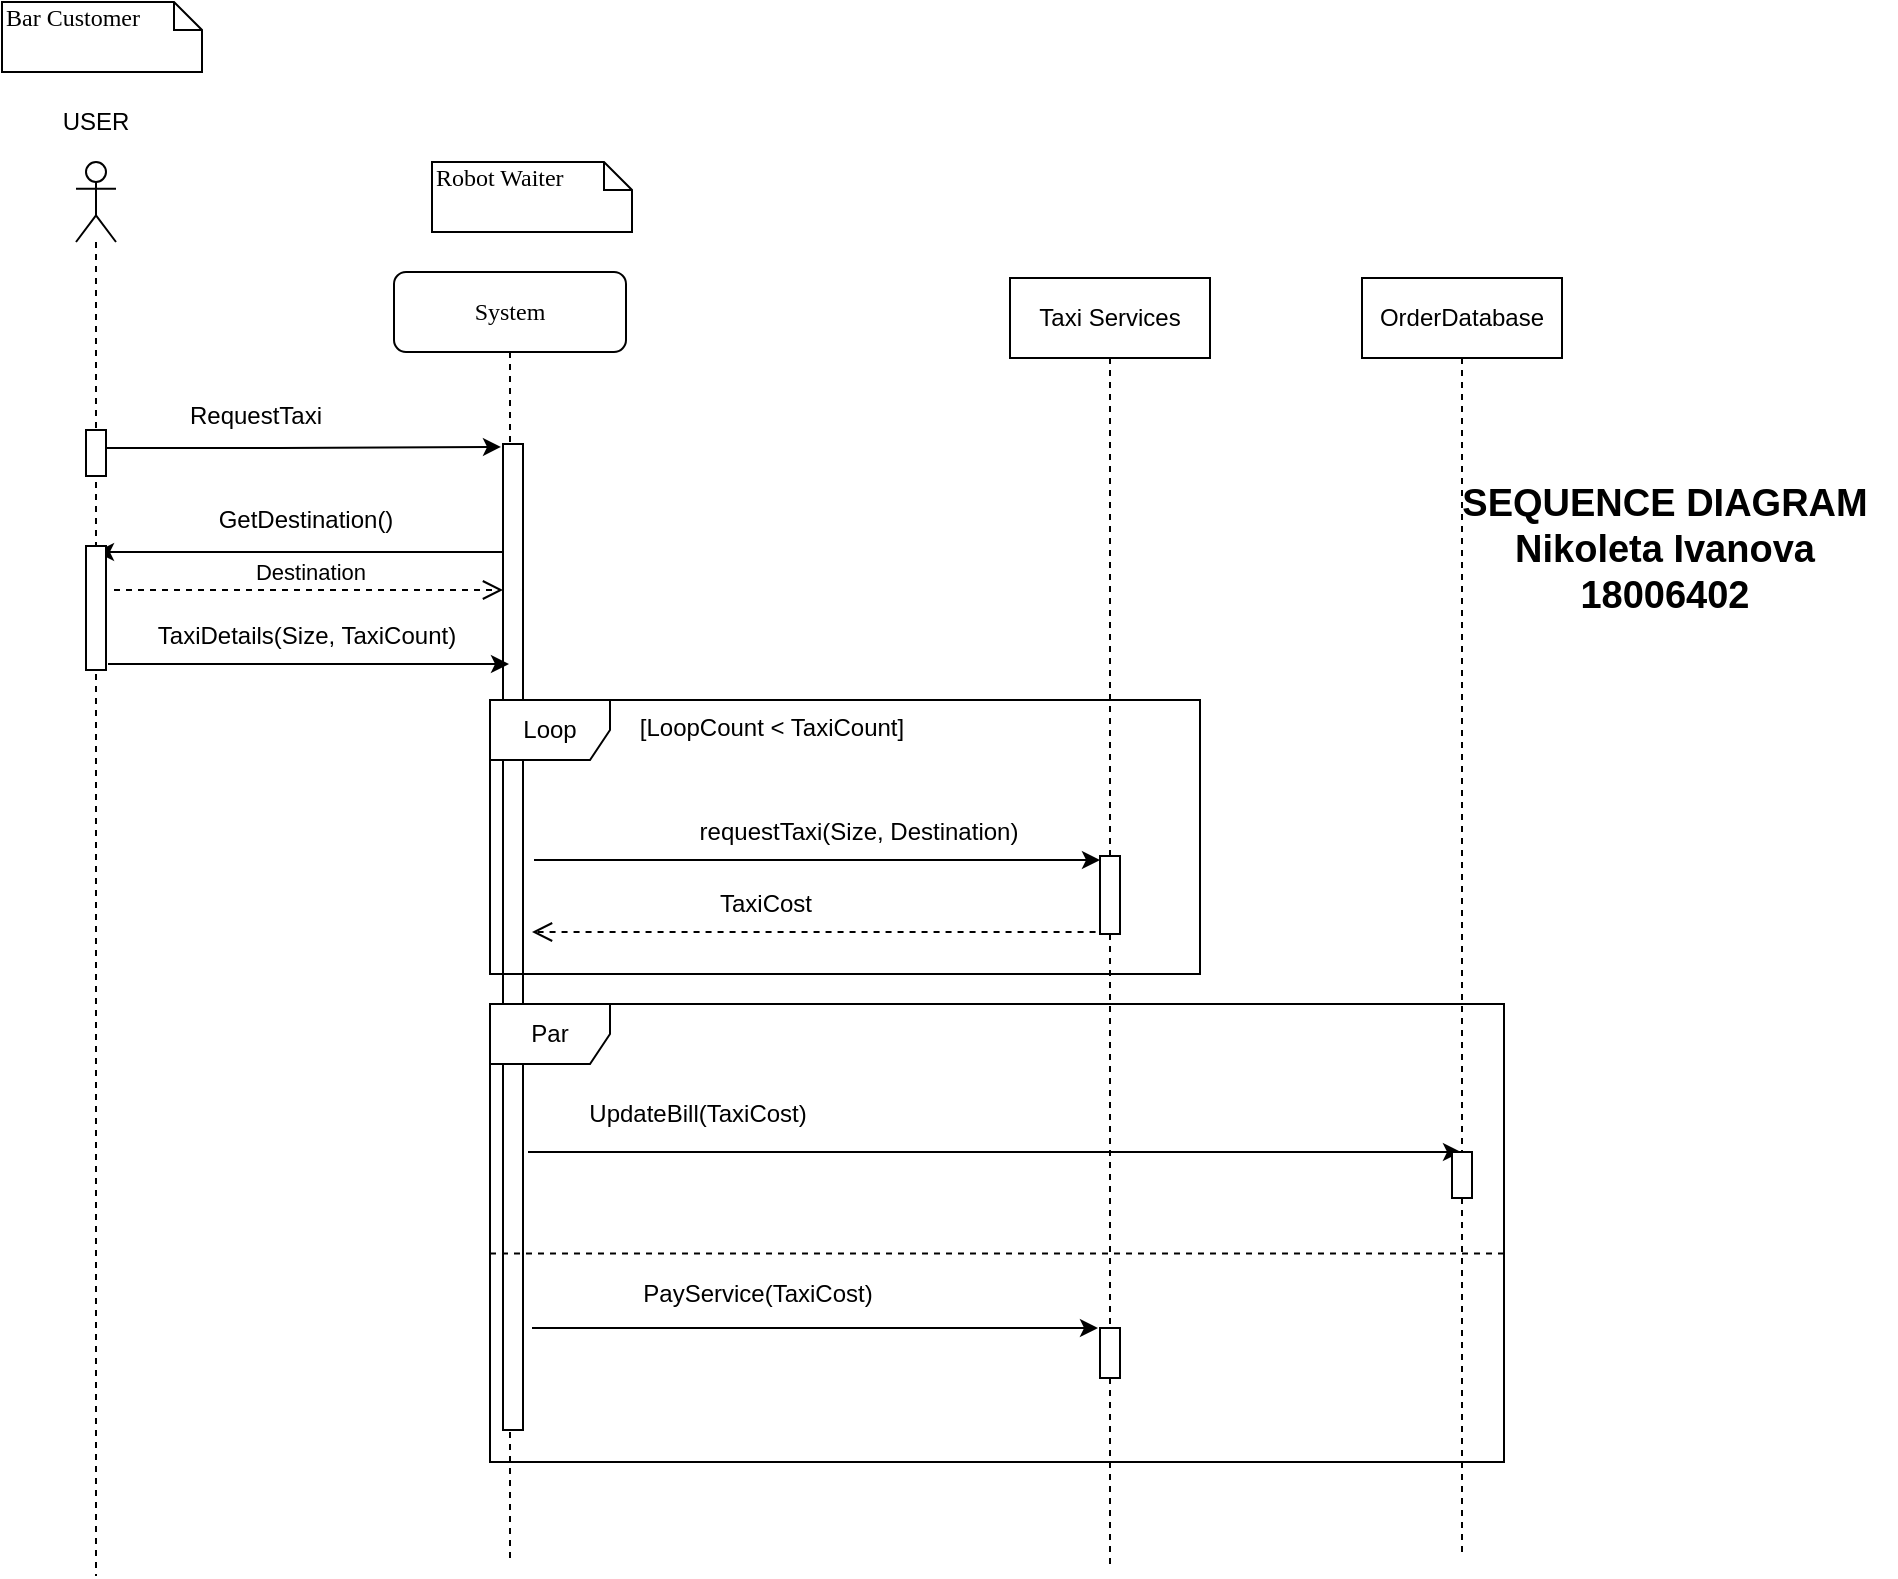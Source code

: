 <mxfile type="device" version="12.9.6"><diagram id="13e1069c-82ec-6db2-03f1-153e76fe0fe0" name="Page-1"><mxGraphModel grid="0" dx="2062" dy="1964" gridSize="10" guides="1" tooltips="1" connect="1" arrows="1" fold="1" page="1" pageScale="1" pageWidth="1100" pageHeight="850" background="#ffffff" math="0" shadow="0"><root><mxCell id="0"/><mxCell id="1" parent="0"/><mxCell id="7baba1c4bc27f4b0-2" value="System" parent="1" style="shape=umlLifeline;perimeter=lifelinePerimeter;whiteSpace=wrap;html=1;container=1;collapsible=0;recursiveResize=0;outlineConnect=0;rounded=1;shadow=0;comic=0;labelBackgroundColor=none;strokeWidth=1;fontFamily=Verdana;fontSize=12;align=center;" vertex="1"><mxGeometry as="geometry" x="209" y="35" width="116" height="645"/></mxCell><mxCell id="nE-QKYUQGYCCkdlQK8EE-4" value="" parent="7baba1c4bc27f4b0-2" style="html=1;points=[];perimeter=orthogonalPerimeter;" vertex="1"><mxGeometry as="geometry" x="54.5" y="86" width="10" height="493"/></mxCell><mxCell id="VyhQAKEOXF97-_DY3Fcb-73" value="Loop" parent="7baba1c4bc27f4b0-2" style="shape=umlFrame;whiteSpace=wrap;html=1;" vertex="1"><mxGeometry as="geometry" x="48" y="214" width="355" height="137"/></mxCell><mxCell id="VyhQAKEOXF97-_DY3Fcb-74" value="[LoopCount &amp;lt; TaxiCount]" parent="7baba1c4bc27f4b0-2" style="text;html=1;strokeColor=none;fillColor=none;align=center;verticalAlign=middle;whiteSpace=wrap;rounded=0;" vertex="1"><mxGeometry as="geometry" x="117" y="218" width="144" height="20"/></mxCell><mxCell id="VyhQAKEOXF97-_DY3Fcb-88" value="Par" parent="7baba1c4bc27f4b0-2" style="shape=umlFrame;whiteSpace=wrap;html=1;" vertex="1"><mxGeometry as="geometry" x="48" y="366" width="507" height="229"/></mxCell><mxCell id="5fGmzlDCIuvcuYwGi0aj-1" value="" parent="7baba1c4bc27f4b0-2" style="endArrow=classic;html=1;" edge="1" target="VyhQAKEOXF97-_DY3Fcb-5"><mxGeometry as="geometry" width="50" height="50" relative="1"><mxPoint as="sourcePoint" x="54.5" y="140"/><mxPoint as="targetPoint" x="104.5" y="90"/></mxGeometry></mxCell><mxCell id="5fGmzlDCIuvcuYwGi0aj-3" value="" parent="7baba1c4bc27f4b0-2" style="endArrow=classic;html=1;" edge="1" target="VyhQAKEOXF97-_DY3Fcb-87"><mxGeometry as="geometry" width="50" height="50" relative="1"><mxPoint as="sourcePoint" x="67" y="440"/><mxPoint as="targetPoint" x="117" y="390"/></mxGeometry></mxCell><mxCell id="5fGmzlDCIuvcuYwGi0aj-5" source="VyhQAKEOXF97-_DY3Fcb-88" value="" parent="7baba1c4bc27f4b0-2" style="endArrow=none;dashed=1;html=1;entryX=1.004;entryY=0.545;entryDx=0;entryDy=0;entryPerimeter=0;exitX=0;exitY=0.545;exitDx=0;exitDy=0;exitPerimeter=0;" edge="1" target="VyhQAKEOXF97-_DY3Fcb-88"><mxGeometry as="geometry" width="50" height="50" relative="1"><mxPoint as="sourcePoint" x="154" y="499"/><mxPoint as="targetPoint" x="204" y="449"/></mxGeometry></mxCell><mxCell id="5fGmzlDCIuvcuYwGi0aj-8" value="UpdateBill(TaxiCost)" parent="7baba1c4bc27f4b0-2" style="text;html=1;strokeColor=none;fillColor=none;align=center;verticalAlign=middle;whiteSpace=wrap;rounded=0;" vertex="1"><mxGeometry as="geometry" x="132" y="411" width="40" height="20"/></mxCell><mxCell id="5fGmzlDCIuvcuYwGi0aj-10" value="TaxiCost" parent="7baba1c4bc27f4b0-2" style="text;html=1;strokeColor=none;fillColor=none;align=center;verticalAlign=middle;whiteSpace=wrap;rounded=0;" vertex="1"><mxGeometry as="geometry" x="166" y="306" width="40" height="20"/></mxCell><mxCell id="5fGmzlDCIuvcuYwGi0aj-12" value="" parent="7baba1c4bc27f4b0-2" style="html=1;verticalAlign=bottom;endArrow=open;dashed=1;endSize=8;entryX=0.032;entryY=0.86;entryDx=0;entryDy=0;entryPerimeter=0;" edge="1"><mxGeometry as="geometry" relative="1"><mxPoint as="sourcePoint" x="350.78" y="330.06"/><mxPoint as="targetPoint" x="69.004" y="330.0"/></mxGeometry></mxCell><mxCell id="5fGmzlDCIuvcuYwGi0aj-13" value="PayService(TaxiCost)" parent="7baba1c4bc27f4b0-2" style="text;html=1;strokeColor=none;fillColor=none;align=center;verticalAlign=middle;whiteSpace=wrap;rounded=0;" vertex="1"><mxGeometry as="geometry" x="162" y="501" width="40" height="20"/></mxCell><mxCell id="7baba1c4bc27f4b0-41" value="Robot Waiter" parent="1" style="shape=note;whiteSpace=wrap;html=1;size=14;verticalAlign=top;align=left;spacingTop=-6;rounded=0;shadow=0;comic=0;labelBackgroundColor=none;strokeWidth=1;fontFamily=Verdana;fontSize=12" vertex="1"><mxGeometry as="geometry" x="228" y="-20" width="100" height="35"/></mxCell><mxCell id="VyhQAKEOXF97-_DY3Fcb-5" value="" parent="1" style="shape=umlLifeline;participant=umlActor;perimeter=lifelinePerimeter;whiteSpace=wrap;html=1;container=1;collapsible=0;recursiveResize=0;verticalAlign=top;spacingTop=36;labelBackgroundColor=#ffffff;outlineConnect=0;" vertex="1"><mxGeometry as="geometry" x="50" y="-20" width="20" height="707"/></mxCell><mxCell id="VyhQAKEOXF97-_DY3Fcb-26" value="" parent="VyhQAKEOXF97-_DY3Fcb-5" style="html=1;points=[];perimeter=orthogonalPerimeter;" vertex="1"><mxGeometry as="geometry" x="5" y="134" width="10" height="23"/></mxCell><mxCell id="VyhQAKEOXF97-_DY3Fcb-67" value="" parent="VyhQAKEOXF97-_DY3Fcb-5" style="html=1;points=[];perimeter=orthogonalPerimeter;" vertex="1"><mxGeometry as="geometry" x="5" y="192" width="10" height="62"/></mxCell><mxCell id="VyhQAKEOXF97-_DY3Fcb-6" value="USER" parent="1" style="text;html=1;strokeColor=none;fillColor=none;align=center;verticalAlign=middle;whiteSpace=wrap;rounded=0;" vertex="1"><mxGeometry as="geometry" x="40" y="-50" width="40" height="20"/></mxCell><mxCell id="VyhQAKEOXF97-_DY3Fcb-25" value="RequestTaxi" parent="1" style="text;html=1;strokeColor=none;fillColor=none;align=center;verticalAlign=middle;whiteSpace=wrap;rounded=0;" vertex="1"><mxGeometry as="geometry" x="120" y="97" width="40" height="20"/></mxCell><mxCell id="VyhQAKEOXF97-_DY3Fcb-27" source="VyhQAKEOXF97-_DY3Fcb-26" parent="1" style="edgeStyle=orthogonalEdgeStyle;rounded=0;orthogonalLoop=1;jettySize=auto;html=1;entryX=-0.1;entryY=0.003;entryDx=0;entryDy=0;entryPerimeter=0;" edge="1" target="nE-QKYUQGYCCkdlQK8EE-4"><mxGeometry as="geometry" relative="1"><Array as="points"><mxPoint x="152" y="123"/><mxPoint x="152" y="123"/></Array></mxGeometry></mxCell><mxCell id="VyhQAKEOXF97-_DY3Fcb-45" value="Taxi Services" parent="1" style="shape=umlLifeline;perimeter=lifelinePerimeter;whiteSpace=wrap;html=1;container=1;collapsible=0;recursiveResize=0;outlineConnect=0;" vertex="1"><mxGeometry as="geometry" x="517" y="38" width="100" height="646"/></mxCell><mxCell id="VyhQAKEOXF97-_DY3Fcb-50" value="" parent="VyhQAKEOXF97-_DY3Fcb-45" style="html=1;points=[];perimeter=orthogonalPerimeter;" vertex="1"><mxGeometry as="geometry" x="45" y="525" width="10" height="25"/></mxCell><mxCell id="VyhQAKEOXF97-_DY3Fcb-83" value="" parent="VyhQAKEOXF97-_DY3Fcb-45" style="html=1;points=[];perimeter=orthogonalPerimeter;" vertex="1"><mxGeometry as="geometry" x="45" y="289" width="10" height="39"/></mxCell><mxCell id="VyhQAKEOXF97-_DY3Fcb-68" value="GetDestination()" parent="1" style="text;html=1;strokeColor=none;fillColor=none;align=center;verticalAlign=middle;whiteSpace=wrap;rounded=0;" vertex="1"><mxGeometry as="geometry" x="145" y="149" width="40" height="20"/></mxCell><mxCell id="VyhQAKEOXF97-_DY3Fcb-71" value="" parent="1" style="endArrow=classic;html=1;" edge="1" target="7baba1c4bc27f4b0-2"><mxGeometry as="geometry" width="50" height="50" relative="1"><mxPoint as="sourcePoint" x="66" y="231"/><mxPoint as="targetPoint" x="116" y="181"/></mxGeometry></mxCell><mxCell id="VyhQAKEOXF97-_DY3Fcb-72" value="TaxiDetails(Size, TaxiCount)" parent="1" style="text;html=1;strokeColor=none;fillColor=none;align=center;verticalAlign=middle;whiteSpace=wrap;rounded=0;" vertex="1"><mxGeometry as="geometry" x="82.5" y="207" width="165" height="20"/></mxCell><mxCell id="VyhQAKEOXF97-_DY3Fcb-82" value="" parent="1" style="endArrow=classic;html=1;" edge="1" target="VyhQAKEOXF97-_DY3Fcb-83"><mxGeometry as="geometry" width="50" height="50" relative="1"><mxPoint as="sourcePoint" x="279" y="329"/><mxPoint as="targetPoint" x="445" y="328"/><Array as="points"><mxPoint x="429" y="329"/></Array></mxGeometry></mxCell><mxCell id="VyhQAKEOXF97-_DY3Fcb-78" value="requestTaxi(Size, Destination)" parent="1" style="text;html=1;strokeColor=none;fillColor=none;align=center;verticalAlign=middle;whiteSpace=wrap;rounded=0;" vertex="1"><mxGeometry as="geometry" x="356" y="305" width="171" height="20"/></mxCell><mxCell id="VyhQAKEOXF97-_DY3Fcb-87" value="OrderDatabase" parent="1" style="shape=umlLifeline;perimeter=lifelinePerimeter;whiteSpace=wrap;html=1;container=1;collapsible=0;recursiveResize=0;outlineConnect=0;" vertex="1"><mxGeometry as="geometry" x="693" y="38" width="100" height="638"/></mxCell><mxCell id="5fGmzlDCIuvcuYwGi0aj-4" value="" parent="VyhQAKEOXF97-_DY3Fcb-87" style="html=1;points=[];perimeter=orthogonalPerimeter;" vertex="1"><mxGeometry as="geometry" x="45" y="437" width="10" height="23"/></mxCell><mxCell id="5fGmzlDCIuvcuYwGi0aj-7" value="" parent="1" style="endArrow=classic;html=1;entryX=-0.1;entryY=0;entryDx=0;entryDy=0;entryPerimeter=0;" edge="1" target="VyhQAKEOXF97-_DY3Fcb-50"><mxGeometry as="geometry" width="50" height="50" relative="1"><mxPoint as="sourcePoint" x="278" y="563"/><mxPoint as="targetPoint" x="330" y="553"/></mxGeometry></mxCell><mxCell id="5fGmzlDCIuvcuYwGi0aj-14" value="Destination" parent="1" style="html=1;verticalAlign=bottom;endArrow=open;dashed=1;endSize=8;" edge="1" target="nE-QKYUQGYCCkdlQK8EE-4"><mxGeometry as="geometry" relative="1"><mxPoint as="sourcePoint" x="69" y="194"/><mxPoint as="targetPoint" x="149" y="194"/></mxGeometry></mxCell><mxCell id="5fGmzlDCIuvcuYwGi0aj-15" value="Bar Customer" parent="1" style="shape=note;whiteSpace=wrap;html=1;size=14;verticalAlign=top;align=left;spacingTop=-6;rounded=0;shadow=0;comic=0;labelBackgroundColor=none;strokeWidth=1;fontFamily=Verdana;fontSize=12" vertex="1"><mxGeometry as="geometry" x="13" y="-100" width="100" height="35"/></mxCell><mxCell id="xM3RZnvErnHaPEys31Ae-2" value="&lt;b&gt;&lt;font style=&quot;font-size: 19px&quot;&gt;SEQUENCE DIAGRAM&lt;br&gt;Nikoleta Ivanova&lt;br&gt;18006402&lt;br&gt;&lt;/font&gt;&lt;/b&gt;" parent="1" style="text;html=1;strokeColor=none;fillColor=none;align=center;verticalAlign=middle;whiteSpace=wrap;rounded=0;" vertex="1"><mxGeometry as="geometry" x="729" y="164" width="231" height="20"/></mxCell></root></mxGraphModel></diagram></mxfile>